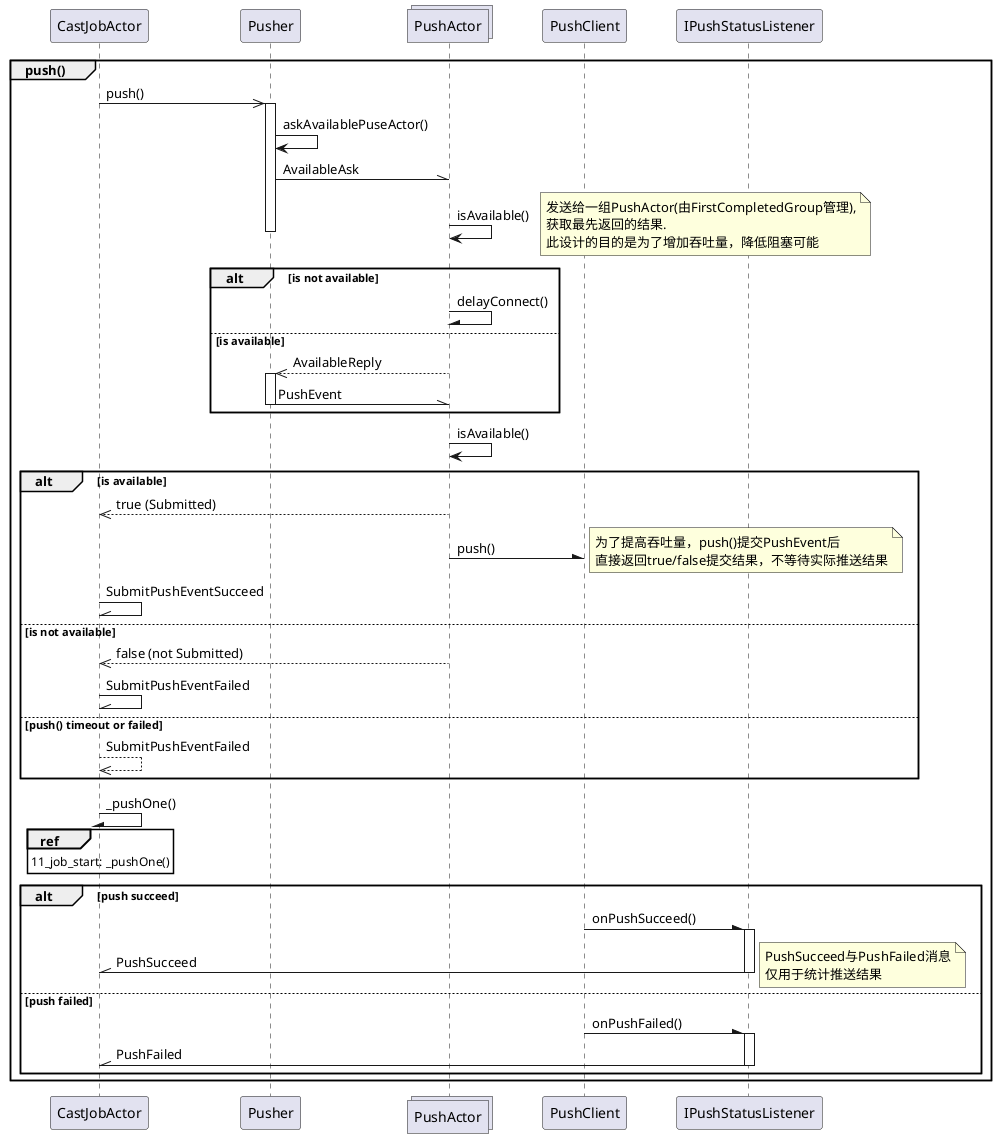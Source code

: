 @startuml
skinparam ParticipantPadding 20
skinparam BoxPadding 20

group push()
    CastJobActor ->> Pusher: push()
    activate Pusher
    collections PushActor
    Pusher -> Pusher: askAvailablePuseActor()
    Pusher -\\ PushActor: AvailableAsk
    PushActor -> PushActor: isAvailable()
    note right: 发送给一组PushActor(由FirstCompletedGroup管理),\n获取最先返回的结果.\n此设计的目的是为了增加吞吐量，降低阻塞可能
    deactivate Pusher

    alt is not available
        PushActor -\ PushActor: delayConnect()
    else is available
        PushActor -->> Pusher: AvailableReply
        activate Pusher
        Pusher -\\ PushActor: PushEvent
        deactivate Pusher
    end

    PushActor -> PushActor: isAvailable()

    alt is available
        PushActor -->> CastJobActor: true (Submitted)
        PushActor -\ PushClient: push()
        note right: 为了提高吞吐量，push()提交PushEvent后\n直接返回true/false提交结果，不等待实际推送结果
        CastJobActor -\\ CastJobActor: SubmitPushEventSucceed
    else is not available
        PushActor -->> CastJobActor: false (not Submitted)
        CastJobActor -\\ CastJobActor: SubmitPushEventFailed
    else push() timeout or failed
        CastJobActor -->> CastJobActor: SubmitPushEventFailed
    end

    CastJobActor -\ CastJobActor: _pushOne()
    ref over CastJobActor: 11_job_start: _pushOne()
    deactivate CastJobActor

    alt push succeed
        PushClient -\ IPushStatusListener: onPushSucceed()
        activate IPushStatusListener
        IPushStatusListener -\\ CastJobActor: PushSucceed
        note right: PushSucceed与PushFailed消息\n仅用于统计推送结果
        deactivate IPushStatusListener
    else push failed
        PushClient -\ IPushStatusListener: onPushFailed()
        activate IPushStatusListener
        IPushStatusListener -\\ CastJobActor: PushFailed
        deactivate IPushStatusListener
    end

end
@enduml

